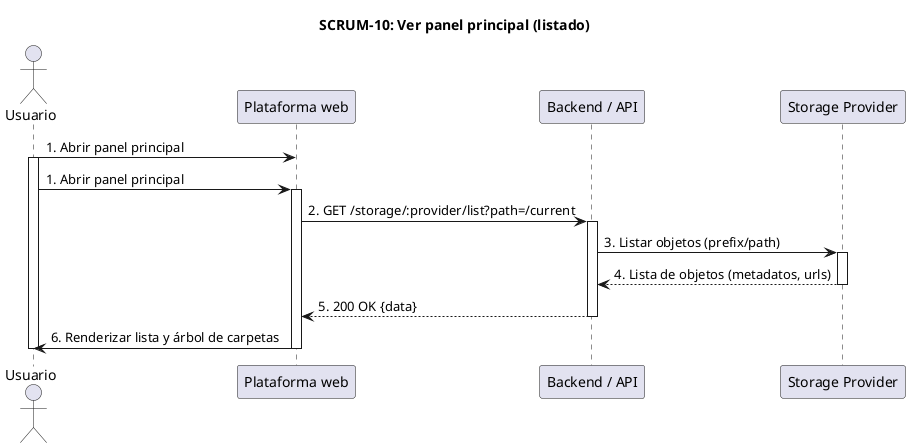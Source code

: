 @startuml SCRUM-10_PanelListado
title SCRUM-10: Ver panel principal (listado)

actor Usuario
participant "Plataforma web" as Frontend
participant "Backend / API" as Backend
participant "Storage Provider" as Storage

Usuario -> Frontend: 1. Abrir panel principal
activate Usuario
Usuario -> Frontend: 1. Abrir panel principal
activate Frontend
Frontend -> Backend: 2. GET /storage/:provider/list?path=/current
activate Backend
Backend -> Storage: 3. Listar objetos (prefix/path)
activate Storage
Storage --> Backend: 4. Lista de objetos (metadatos, urls)
deactivate Storage
Backend --> Frontend: 5. 200 OK {data}
deactivate Backend
Frontend -> Usuario: 6. Renderizar lista y árbol de carpetas
deactivate Frontend
deactivate Usuario
@enduml
